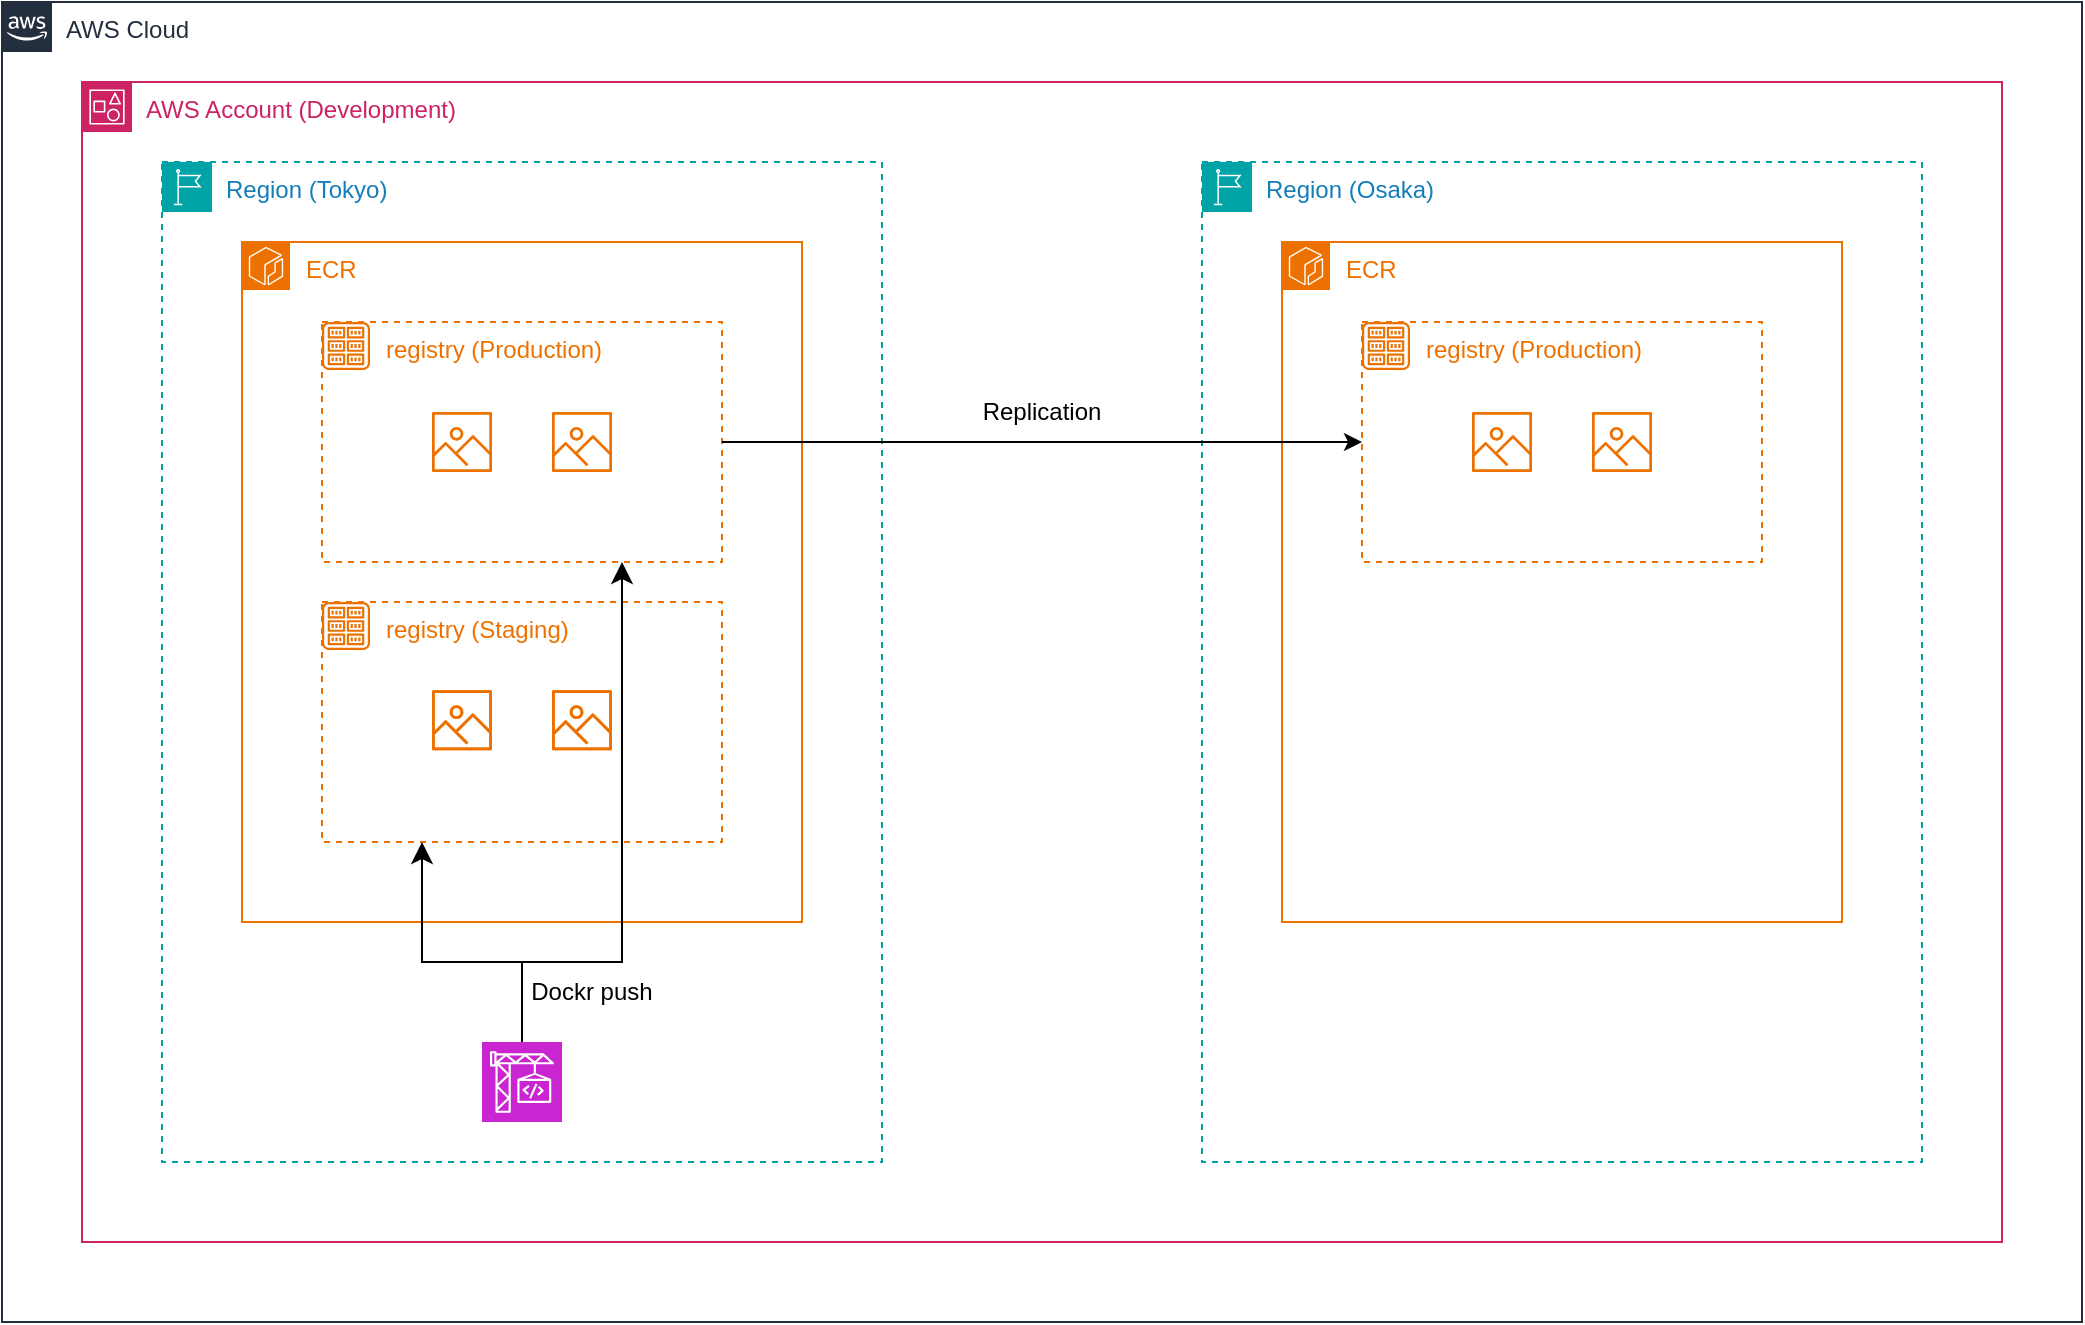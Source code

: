 <mxfile version="26.2.9">
  <diagram id="Ht1M8jgEwFfnCIfOTk4-" name="Page-1">
    <mxGraphModel dx="1680" dy="988" grid="1" gridSize="10" guides="1" tooltips="1" connect="1" arrows="1" fold="1" page="1" pageScale="1" pageWidth="1169" pageHeight="827" math="0" shadow="0">
      <root>
        <mxCell id="0" />
        <mxCell id="1" parent="0" />
        <mxCell id="UEzPUAAOIrF-is8g5C7q-74" value="AWS Cloud" style="points=[[0,0],[0.25,0],[0.5,0],[0.75,0],[1,0],[1,0.25],[1,0.5],[1,0.75],[1,1],[0.75,1],[0.5,1],[0.25,1],[0,1],[0,0.75],[0,0.5],[0,0.25]];outlineConnect=0;gradientColor=none;html=1;whiteSpace=wrap;fontSize=12;fontStyle=0;shape=mxgraph.aws4.group;grIcon=mxgraph.aws4.group_aws_cloud_alt;strokeColor=#232F3E;fillColor=none;verticalAlign=top;align=left;spacingLeft=30;fontColor=#232F3E;dashed=0;labelBackgroundColor=#ffffff;container=1;pointerEvents=0;collapsible=0;recursiveResize=0;" parent="1" vertex="1">
          <mxGeometry x="40" y="40" width="1040" height="660" as="geometry" />
        </mxCell>
        <mxCell id="KW-mi6ML7vya9-LGP3Cr-4" value="AWS Account (Development)" style="points=[[0,0],[0.25,0],[0.5,0],[0.75,0],[1,0],[1,0.25],[1,0.5],[1,0.75],[1,1],[0.75,1],[0.5,1],[0.25,1],[0,1],[0,0.75],[0,0.5],[0,0.25]];outlineConnect=0;gradientColor=none;whiteSpace=wrap;fontSize=12;fontStyle=0;container=1;pointerEvents=0;collapsible=0;recursiveResize=0;shape=mxgraph.aws4.group;grIcon=mxgraph.aws4.group_account;strokeColor=#CD2264;fillColor=none;verticalAlign=top;align=left;spacingLeft=30;fontColor=#CD2264;dashed=0;html=1;" vertex="1" parent="UEzPUAAOIrF-is8g5C7q-74">
          <mxGeometry x="40" y="40" width="960" height="580" as="geometry" />
        </mxCell>
        <mxCell id="KW-mi6ML7vya9-LGP3Cr-9" value="Region (Tokyo)" style="points=[[0,0],[0.25,0],[0.5,0],[0.75,0],[1,0],[1,0.25],[1,0.5],[1,0.75],[1,1],[0.75,1],[0.5,1],[0.25,1],[0,1],[0,0.75],[0,0.5],[0,0.25]];outlineConnect=0;gradientColor=none;html=1;whiteSpace=wrap;fontSize=12;fontStyle=0;container=1;pointerEvents=0;collapsible=0;recursiveResize=0;shape=mxgraph.aws4.group;grIcon=mxgraph.aws4.group_region;strokeColor=#00A4A6;fillColor=none;verticalAlign=top;align=left;spacingLeft=30;fontColor=#147EBA;dashed=1;" vertex="1" parent="KW-mi6ML7vya9-LGP3Cr-4">
          <mxGeometry x="40" y="40" width="360" height="500" as="geometry" />
        </mxCell>
        <mxCell id="KW-mi6ML7vya9-LGP3Cr-15" value="ECR" style="rounded=0;whiteSpace=wrap;html=1;fontColor=#ED7100;strokeColor=#ED7100;verticalAlign=top;spacingLeft=30;align=left;" vertex="1" parent="KW-mi6ML7vya9-LGP3Cr-9">
          <mxGeometry x="40" y="40" width="280" height="340" as="geometry" />
        </mxCell>
        <mxCell id="KW-mi6ML7vya9-LGP3Cr-36" value="registry (Staging)" style="rounded=0;whiteSpace=wrap;html=1;fontColor=#ED7100;strokeColor=#ED7100;dashed=1;labelPosition=center;verticalLabelPosition=middle;align=left;verticalAlign=top;spacingLeft=30;" vertex="1" parent="KW-mi6ML7vya9-LGP3Cr-9">
          <mxGeometry x="80" y="220" width="200" height="120" as="geometry" />
        </mxCell>
        <mxCell id="KW-mi6ML7vya9-LGP3Cr-35" value="" style="sketch=0;outlineConnect=0;fontColor=#232F3E;gradientColor=none;fillColor=#ED7100;strokeColor=none;dashed=0;verticalLabelPosition=bottom;verticalAlign=top;align=center;html=1;fontSize=12;fontStyle=0;aspect=fixed;pointerEvents=1;shape=mxgraph.aws4.registry;" vertex="1" parent="KW-mi6ML7vya9-LGP3Cr-9">
          <mxGeometry x="80" y="220" width="24" height="24" as="geometry" />
        </mxCell>
        <mxCell id="KW-mi6ML7vya9-LGP3Cr-19" value="registry (Production)" style="rounded=0;whiteSpace=wrap;html=1;fontColor=#ED7100;strokeColor=#ED7100;dashed=1;labelPosition=center;verticalLabelPosition=middle;align=left;verticalAlign=top;spacingLeft=30;" vertex="1" parent="KW-mi6ML7vya9-LGP3Cr-9">
          <mxGeometry x="80" y="80" width="200" height="120" as="geometry" />
        </mxCell>
        <mxCell id="KW-mi6ML7vya9-LGP3Cr-5" value="" style="sketch=0;points=[[0,0,0],[0.25,0,0],[0.5,0,0],[0.75,0,0],[1,0,0],[0,1,0],[0.25,1,0],[0.5,1,0],[0.75,1,0],[1,1,0],[0,0.25,0],[0,0.5,0],[0,0.75,0],[1,0.25,0],[1,0.5,0],[1,0.75,0]];outlineConnect=0;fontColor=#232F3E;fillColor=#ED7100;strokeColor=#ffffff;dashed=0;verticalLabelPosition=bottom;verticalAlign=top;align=center;html=1;fontSize=12;fontStyle=0;aspect=fixed;shape=mxgraph.aws4.resourceIcon;resIcon=mxgraph.aws4.ecr;" vertex="1" parent="KW-mi6ML7vya9-LGP3Cr-9">
          <mxGeometry x="40" y="40" width="24" height="24" as="geometry" />
        </mxCell>
        <mxCell id="KW-mi6ML7vya9-LGP3Cr-6" value="" style="sketch=0;outlineConnect=0;fontColor=#232F3E;gradientColor=none;fillColor=#ED7100;strokeColor=none;dashed=0;verticalLabelPosition=bottom;verticalAlign=top;align=center;html=1;fontSize=12;fontStyle=0;aspect=fixed;pointerEvents=1;shape=mxgraph.aws4.container_registry_image;" vertex="1" parent="KW-mi6ML7vya9-LGP3Cr-9">
          <mxGeometry x="135" y="125" width="30" height="30" as="geometry" />
        </mxCell>
        <mxCell id="KW-mi6ML7vya9-LGP3Cr-8" value="" style="sketch=0;outlineConnect=0;fontColor=#232F3E;gradientColor=none;fillColor=#ED7100;strokeColor=none;dashed=0;verticalLabelPosition=bottom;verticalAlign=top;align=center;html=1;fontSize=12;fontStyle=0;aspect=fixed;pointerEvents=1;shape=mxgraph.aws4.registry;" vertex="1" parent="KW-mi6ML7vya9-LGP3Cr-9">
          <mxGeometry x="80" y="80" width="24" height="24" as="geometry" />
        </mxCell>
        <mxCell id="KW-mi6ML7vya9-LGP3Cr-20" value="" style="sketch=0;outlineConnect=0;fontColor=#232F3E;gradientColor=none;fillColor=#ED7100;strokeColor=none;dashed=0;verticalLabelPosition=bottom;verticalAlign=top;align=center;html=1;fontSize=12;fontStyle=0;aspect=fixed;pointerEvents=1;shape=mxgraph.aws4.container_registry_image;" vertex="1" parent="KW-mi6ML7vya9-LGP3Cr-9">
          <mxGeometry x="195" y="125" width="30" height="30" as="geometry" />
        </mxCell>
        <mxCell id="KW-mi6ML7vya9-LGP3Cr-17" style="edgeStyle=orthogonalEdgeStyle;rounded=0;orthogonalLoop=1;jettySize=auto;html=1;exitX=0.5;exitY=1;exitDx=0;exitDy=0;" edge="1" parent="KW-mi6ML7vya9-LGP3Cr-9">
          <mxGeometry relative="1" as="geometry">
            <mxPoint x="395" y="399.17" as="sourcePoint" />
            <mxPoint x="395" y="399.17" as="targetPoint" />
          </mxGeometry>
        </mxCell>
        <mxCell id="KW-mi6ML7vya9-LGP3Cr-18" style="edgeStyle=orthogonalEdgeStyle;rounded=0;orthogonalLoop=1;jettySize=auto;html=1;exitX=0.5;exitY=1;exitDx=0;exitDy=0;" edge="1" parent="KW-mi6ML7vya9-LGP3Cr-9">
          <mxGeometry relative="1" as="geometry">
            <mxPoint x="395" y="399.17" as="sourcePoint" />
            <mxPoint x="395" y="399.17" as="targetPoint" />
          </mxGeometry>
        </mxCell>
        <mxCell id="KW-mi6ML7vya9-LGP3Cr-22" value="" style="sketch=0;outlineConnect=0;fontColor=#232F3E;gradientColor=none;fillColor=#ED7100;strokeColor=none;dashed=0;verticalLabelPosition=bottom;verticalAlign=top;align=center;html=1;fontSize=12;fontStyle=0;aspect=fixed;pointerEvents=1;shape=mxgraph.aws4.container_registry_image;" vertex="1" parent="KW-mi6ML7vya9-LGP3Cr-9">
          <mxGeometry x="135" y="264.17" width="30" height="30" as="geometry" />
        </mxCell>
        <mxCell id="KW-mi6ML7vya9-LGP3Cr-23" value="" style="sketch=0;outlineConnect=0;fontColor=#232F3E;gradientColor=none;fillColor=#ED7100;strokeColor=none;dashed=0;verticalLabelPosition=bottom;verticalAlign=top;align=center;html=1;fontSize=12;fontStyle=0;aspect=fixed;pointerEvents=1;shape=mxgraph.aws4.container_registry_image;" vertex="1" parent="KW-mi6ML7vya9-LGP3Cr-9">
          <mxGeometry x="195" y="264.17" width="30" height="30" as="geometry" />
        </mxCell>
        <mxCell id="KW-mi6ML7vya9-LGP3Cr-26" value="" style="sketch=0;outlineConnect=0;fontColor=#232F3E;gradientColor=none;fillColor=#ED7100;strokeColor=none;dashed=0;verticalLabelPosition=bottom;verticalAlign=top;align=center;html=1;fontSize=12;fontStyle=0;aspect=fixed;pointerEvents=1;shape=mxgraph.aws4.container_registry_image;" vertex="1" parent="KW-mi6ML7vya9-LGP3Cr-9">
          <mxGeometry x="135" y="264.17" width="30" height="30" as="geometry" />
        </mxCell>
        <mxCell id="KW-mi6ML7vya9-LGP3Cr-27" value="" style="sketch=0;outlineConnect=0;fontColor=#232F3E;gradientColor=none;fillColor=#ED7100;strokeColor=none;dashed=0;verticalLabelPosition=bottom;verticalAlign=top;align=center;html=1;fontSize=12;fontStyle=0;aspect=fixed;pointerEvents=1;shape=mxgraph.aws4.container_registry_image;" vertex="1" parent="KW-mi6ML7vya9-LGP3Cr-9">
          <mxGeometry x="195" y="264.17" width="30" height="30" as="geometry" />
        </mxCell>
        <mxCell id="KW-mi6ML7vya9-LGP3Cr-54" value="" style="sketch=0;points=[[0,0,0],[0.25,0,0],[0.5,0,0],[0.75,0,0],[1,0,0],[0,1,0],[0.25,1,0],[0.5,1,0],[0.75,1,0],[1,1,0],[0,0.25,0],[0,0.5,0],[0,0.75,0],[1,0.25,0],[1,0.5,0],[1,0.75,0]];outlineConnect=0;fontColor=#232F3E;fillColor=#C925D1;strokeColor=#ffffff;dashed=0;verticalLabelPosition=bottom;verticalAlign=top;align=center;html=1;fontSize=12;fontStyle=0;aspect=fixed;shape=mxgraph.aws4.resourceIcon;resIcon=mxgraph.aws4.codebuild;" vertex="1" parent="KW-mi6ML7vya9-LGP3Cr-9">
          <mxGeometry x="160" y="440" width="40" height="40" as="geometry" />
        </mxCell>
        <mxCell id="KW-mi6ML7vya9-LGP3Cr-61" value="" style="edgeStyle=elbowEdgeStyle;elbow=vertical;endArrow=classic;html=1;curved=0;rounded=0;endSize=8;startSize=8;entryX=0.25;entryY=1;entryDx=0;entryDy=0;exitX=0.5;exitY=0;exitDx=0;exitDy=0;exitPerimeter=0;" edge="1" parent="KW-mi6ML7vya9-LGP3Cr-9" source="KW-mi6ML7vya9-LGP3Cr-54" target="KW-mi6ML7vya9-LGP3Cr-36">
          <mxGeometry width="50" height="50" relative="1" as="geometry">
            <mxPoint x="150" y="430" as="sourcePoint" />
            <mxPoint x="200" y="380" as="targetPoint" />
            <Array as="points">
              <mxPoint x="170" y="400" />
            </Array>
          </mxGeometry>
        </mxCell>
        <mxCell id="KW-mi6ML7vya9-LGP3Cr-62" value="" style="edgeStyle=elbowEdgeStyle;elbow=vertical;endArrow=classic;html=1;curved=0;rounded=0;endSize=8;startSize=8;exitX=0.5;exitY=0;exitDx=0;exitDy=0;exitPerimeter=0;entryX=0.75;entryY=1;entryDx=0;entryDy=0;" edge="1" parent="KW-mi6ML7vya9-LGP3Cr-9" source="KW-mi6ML7vya9-LGP3Cr-54" target="KW-mi6ML7vya9-LGP3Cr-19">
          <mxGeometry width="50" height="50" relative="1" as="geometry">
            <mxPoint x="195" y="430" as="sourcePoint" />
            <mxPoint x="180" y="200" as="targetPoint" />
            <Array as="points">
              <mxPoint x="170" y="400" />
            </Array>
          </mxGeometry>
        </mxCell>
        <mxCell id="KW-mi6ML7vya9-LGP3Cr-59" value="Dockr push" style="text;html=1;align=center;verticalAlign=middle;whiteSpace=wrap;rounded=0;" vertex="1" parent="KW-mi6ML7vya9-LGP3Cr-9">
          <mxGeometry x="165" y="400" width="100" height="30" as="geometry" />
        </mxCell>
        <mxCell id="KW-mi6ML7vya9-LGP3Cr-37" value="Region (Osaka)" style="points=[[0,0],[0.25,0],[0.5,0],[0.75,0],[1,0],[1,0.25],[1,0.5],[1,0.75],[1,1],[0.75,1],[0.5,1],[0.25,1],[0,1],[0,0.75],[0,0.5],[0,0.25]];outlineConnect=0;gradientColor=none;html=1;whiteSpace=wrap;fontSize=12;fontStyle=0;container=1;pointerEvents=0;collapsible=0;recursiveResize=0;shape=mxgraph.aws4.group;grIcon=mxgraph.aws4.group_region;strokeColor=#00A4A6;fillColor=none;verticalAlign=top;align=left;spacingLeft=30;fontColor=#147EBA;dashed=1;" vertex="1" parent="KW-mi6ML7vya9-LGP3Cr-4">
          <mxGeometry x="560" y="40" width="360" height="500" as="geometry" />
        </mxCell>
        <mxCell id="KW-mi6ML7vya9-LGP3Cr-38" value="ECR" style="rounded=0;whiteSpace=wrap;html=1;fontColor=#ED7100;strokeColor=#ED7100;verticalAlign=top;align=left;spacingLeft=30;" vertex="1" parent="KW-mi6ML7vya9-LGP3Cr-37">
          <mxGeometry x="40" y="40" width="280" height="340" as="geometry" />
        </mxCell>
        <mxCell id="KW-mi6ML7vya9-LGP3Cr-41" value="registry (Production)" style="rounded=0;whiteSpace=wrap;html=1;fontColor=#ED7100;strokeColor=#ED7100;dashed=1;labelPosition=center;verticalLabelPosition=middle;align=left;verticalAlign=top;spacingLeft=30;" vertex="1" parent="KW-mi6ML7vya9-LGP3Cr-37">
          <mxGeometry x="80" y="80" width="200" height="120" as="geometry" />
        </mxCell>
        <mxCell id="KW-mi6ML7vya9-LGP3Cr-42" value="" style="sketch=0;points=[[0,0,0],[0.25,0,0],[0.5,0,0],[0.75,0,0],[1,0,0],[0,1,0],[0.25,1,0],[0.5,1,0],[0.75,1,0],[1,1,0],[0,0.25,0],[0,0.5,0],[0,0.75,0],[1,0.25,0],[1,0.5,0],[1,0.75,0]];outlineConnect=0;fontColor=#232F3E;fillColor=#ED7100;strokeColor=#ffffff;dashed=0;verticalLabelPosition=bottom;verticalAlign=top;align=center;html=1;fontSize=12;fontStyle=0;aspect=fixed;shape=mxgraph.aws4.resourceIcon;resIcon=mxgraph.aws4.ecr;" vertex="1" parent="KW-mi6ML7vya9-LGP3Cr-37">
          <mxGeometry x="40" y="40" width="24" height="24" as="geometry" />
        </mxCell>
        <mxCell id="KW-mi6ML7vya9-LGP3Cr-43" value="" style="sketch=0;outlineConnect=0;fontColor=#232F3E;gradientColor=none;fillColor=#ED7100;strokeColor=none;dashed=0;verticalLabelPosition=bottom;verticalAlign=top;align=center;html=1;fontSize=12;fontStyle=0;aspect=fixed;pointerEvents=1;shape=mxgraph.aws4.container_registry_image;" vertex="1" parent="KW-mi6ML7vya9-LGP3Cr-37">
          <mxGeometry x="135" y="125" width="30" height="30" as="geometry" />
        </mxCell>
        <mxCell id="KW-mi6ML7vya9-LGP3Cr-44" value="" style="sketch=0;outlineConnect=0;fontColor=#232F3E;gradientColor=none;fillColor=#ED7100;strokeColor=none;dashed=0;verticalLabelPosition=bottom;verticalAlign=top;align=center;html=1;fontSize=12;fontStyle=0;aspect=fixed;pointerEvents=1;shape=mxgraph.aws4.registry;" vertex="1" parent="KW-mi6ML7vya9-LGP3Cr-37">
          <mxGeometry x="80" y="80" width="24" height="24" as="geometry" />
        </mxCell>
        <mxCell id="KW-mi6ML7vya9-LGP3Cr-45" value="" style="sketch=0;outlineConnect=0;fontColor=#232F3E;gradientColor=none;fillColor=#ED7100;strokeColor=none;dashed=0;verticalLabelPosition=bottom;verticalAlign=top;align=center;html=1;fontSize=12;fontStyle=0;aspect=fixed;pointerEvents=1;shape=mxgraph.aws4.container_registry_image;" vertex="1" parent="KW-mi6ML7vya9-LGP3Cr-37">
          <mxGeometry x="195" y="125" width="30" height="30" as="geometry" />
        </mxCell>
        <mxCell id="KW-mi6ML7vya9-LGP3Cr-46" style="edgeStyle=orthogonalEdgeStyle;rounded=0;orthogonalLoop=1;jettySize=auto;html=1;exitX=0.5;exitY=1;exitDx=0;exitDy=0;" edge="1" parent="KW-mi6ML7vya9-LGP3Cr-37">
          <mxGeometry relative="1" as="geometry">
            <mxPoint x="395" y="399.17" as="sourcePoint" />
            <mxPoint x="395" y="399.17" as="targetPoint" />
          </mxGeometry>
        </mxCell>
        <mxCell id="KW-mi6ML7vya9-LGP3Cr-47" style="edgeStyle=orthogonalEdgeStyle;rounded=0;orthogonalLoop=1;jettySize=auto;html=1;exitX=0.5;exitY=1;exitDx=0;exitDy=0;" edge="1" parent="KW-mi6ML7vya9-LGP3Cr-37">
          <mxGeometry relative="1" as="geometry">
            <mxPoint x="395" y="399.17" as="sourcePoint" />
            <mxPoint x="395" y="399.17" as="targetPoint" />
          </mxGeometry>
        </mxCell>
        <mxCell id="KW-mi6ML7vya9-LGP3Cr-53" style="edgeStyle=orthogonalEdgeStyle;rounded=0;orthogonalLoop=1;jettySize=auto;html=1;exitX=1;exitY=0.5;exitDx=0;exitDy=0;" edge="1" parent="KW-mi6ML7vya9-LGP3Cr-4" source="KW-mi6ML7vya9-LGP3Cr-19" target="KW-mi6ML7vya9-LGP3Cr-41">
          <mxGeometry relative="1" as="geometry" />
        </mxCell>
        <mxCell id="KW-mi6ML7vya9-LGP3Cr-57" value="Replication" style="text;html=1;align=center;verticalAlign=middle;whiteSpace=wrap;rounded=0;" vertex="1" parent="KW-mi6ML7vya9-LGP3Cr-4">
          <mxGeometry x="450" y="150" width="60" height="30" as="geometry" />
        </mxCell>
      </root>
    </mxGraphModel>
  </diagram>
</mxfile>
